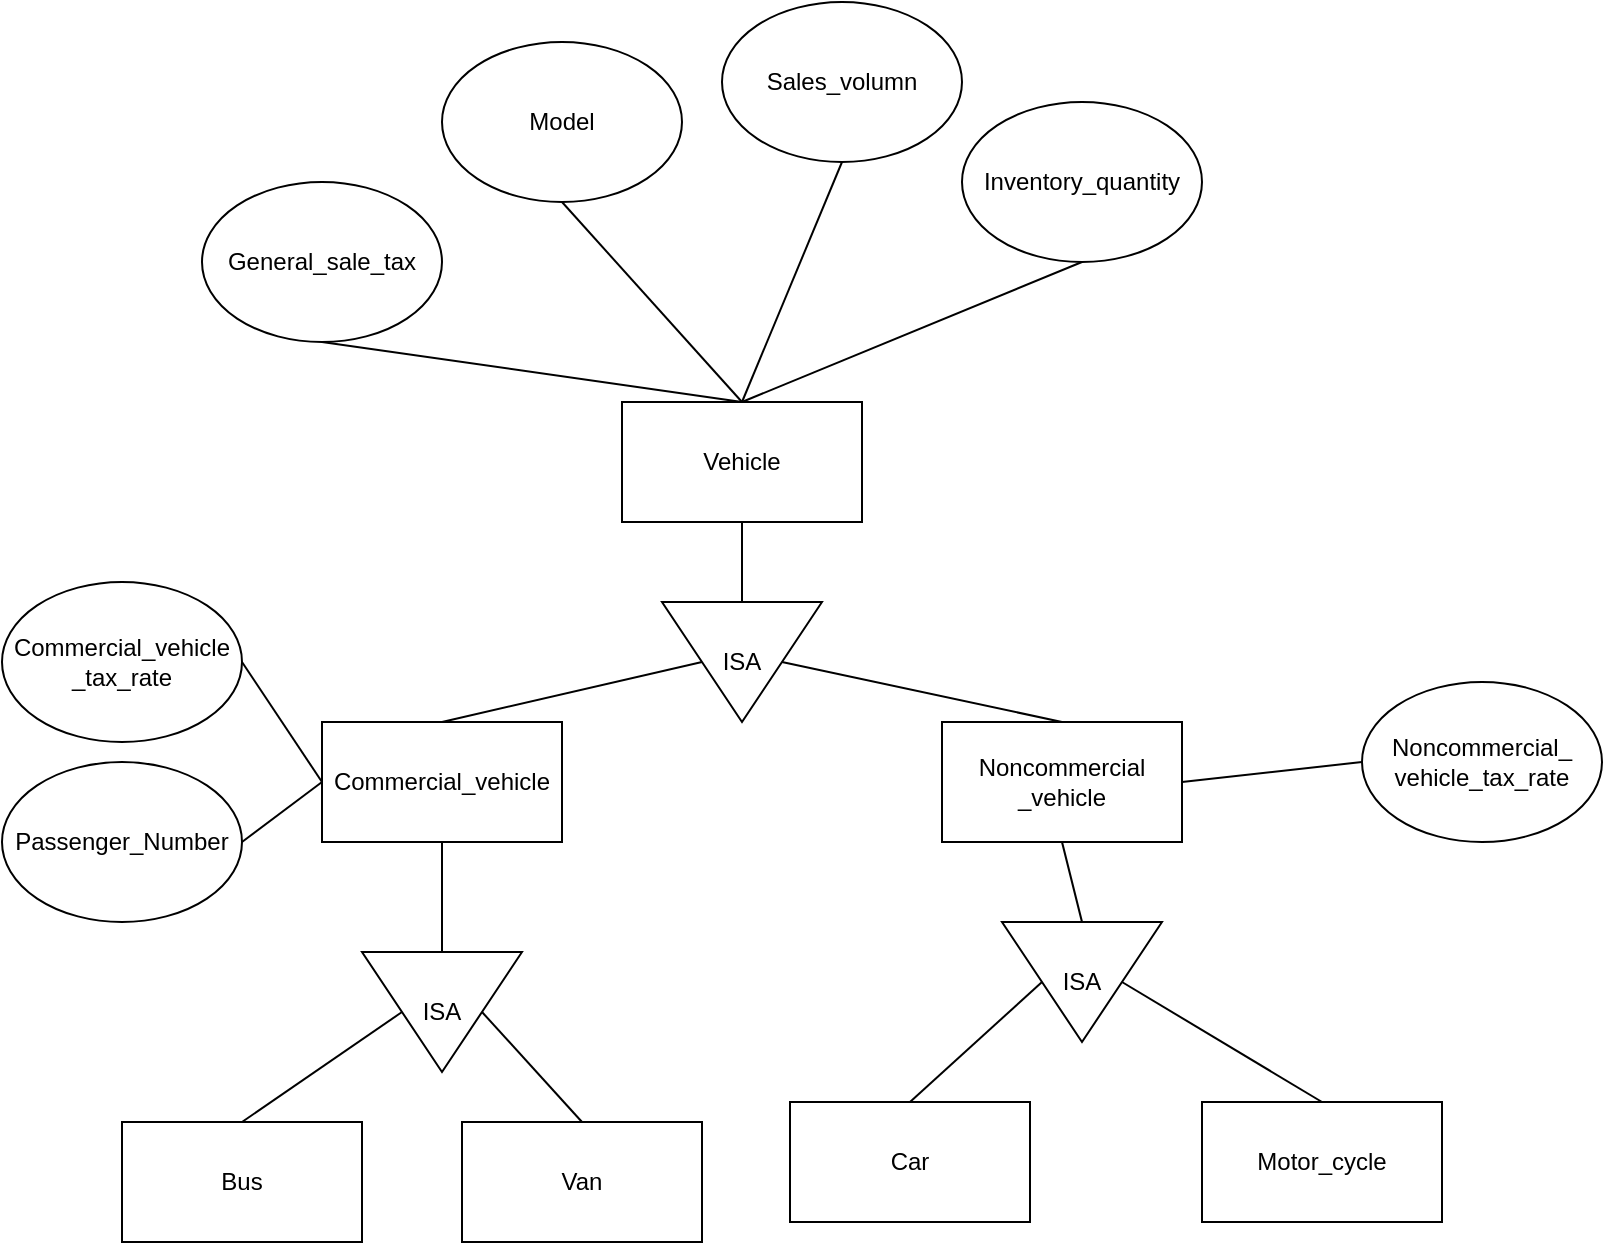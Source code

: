 <mxfile version="14.3.0" type="github">
  <diagram id="mXWm9nvOcwT5oYbwJXI8" name="Page-1">
    <mxGraphModel dx="1422" dy="795" grid="1" gridSize="10" guides="1" tooltips="1" connect="1" arrows="1" fold="1" page="1" pageScale="1" pageWidth="827" pageHeight="1169" math="0" shadow="0">
      <root>
        <mxCell id="0" />
        <mxCell id="1" parent="0" />
        <mxCell id="duq_8fp2p1TcuEz8Rn7w-1" value="Vehicle" style="rounded=0;whiteSpace=wrap;html=1;" parent="1" vertex="1">
          <mxGeometry x="330" y="250" width="120" height="60" as="geometry" />
        </mxCell>
        <mxCell id="duq_8fp2p1TcuEz8Rn7w-2" value="General_sale_tax" style="ellipse;whiteSpace=wrap;html=1;" parent="1" vertex="1">
          <mxGeometry x="120" y="140" width="120" height="80" as="geometry" />
        </mxCell>
        <mxCell id="duq_8fp2p1TcuEz8Rn7w-5" style="edgeStyle=orthogonalEdgeStyle;rounded=0;orthogonalLoop=1;jettySize=auto;html=1;exitX=0.5;exitY=1;exitDx=0;exitDy=0;" parent="1" source="duq_8fp2p1TcuEz8Rn7w-2" target="duq_8fp2p1TcuEz8Rn7w-2" edge="1">
          <mxGeometry relative="1" as="geometry" />
        </mxCell>
        <mxCell id="duq_8fp2p1TcuEz8Rn7w-7" value="" style="endArrow=none;html=1;entryX=0.5;entryY=1;entryDx=0;entryDy=0;exitX=0.5;exitY=0;exitDx=0;exitDy=0;" parent="1" source="duq_8fp2p1TcuEz8Rn7w-1" target="duq_8fp2p1TcuEz8Rn7w-2" edge="1">
          <mxGeometry width="50" height="50" relative="1" as="geometry">
            <mxPoint x="230" y="280" as="sourcePoint" />
            <mxPoint x="280" y="230" as="targetPoint" />
          </mxGeometry>
        </mxCell>
        <mxCell id="duq_8fp2p1TcuEz8Rn7w-8" value="Model" style="ellipse;whiteSpace=wrap;html=1;" parent="1" vertex="1">
          <mxGeometry x="240" y="70" width="120" height="80" as="geometry" />
        </mxCell>
        <mxCell id="duq_8fp2p1TcuEz8Rn7w-9" style="edgeStyle=orthogonalEdgeStyle;rounded=0;orthogonalLoop=1;jettySize=auto;html=1;exitX=0.5;exitY=1;exitDx=0;exitDy=0;" parent="1" source="duq_8fp2p1TcuEz8Rn7w-8" target="duq_8fp2p1TcuEz8Rn7w-8" edge="1">
          <mxGeometry relative="1" as="geometry" />
        </mxCell>
        <mxCell id="duq_8fp2p1TcuEz8Rn7w-10" value="" style="endArrow=none;html=1;entryX=0.5;entryY=1;entryDx=0;entryDy=0;exitX=0.5;exitY=0;exitDx=0;exitDy=0;" parent="1" source="duq_8fp2p1TcuEz8Rn7w-1" target="duq_8fp2p1TcuEz8Rn7w-8" edge="1">
          <mxGeometry width="50" height="50" relative="1" as="geometry">
            <mxPoint x="510" y="230" as="sourcePoint" />
            <mxPoint x="450" y="170" as="targetPoint" />
          </mxGeometry>
        </mxCell>
        <mxCell id="duq_8fp2p1TcuEz8Rn7w-11" value="Sales_volumn" style="ellipse;whiteSpace=wrap;html=1;" parent="1" vertex="1">
          <mxGeometry x="380" y="50" width="120" height="80" as="geometry" />
        </mxCell>
        <mxCell id="duq_8fp2p1TcuEz8Rn7w-12" style="edgeStyle=orthogonalEdgeStyle;rounded=0;orthogonalLoop=1;jettySize=auto;html=1;exitX=0.5;exitY=1;exitDx=0;exitDy=0;" parent="1" source="duq_8fp2p1TcuEz8Rn7w-11" target="duq_8fp2p1TcuEz8Rn7w-11" edge="1">
          <mxGeometry relative="1" as="geometry" />
        </mxCell>
        <mxCell id="duq_8fp2p1TcuEz8Rn7w-13" value="" style="endArrow=none;html=1;entryX=0.5;entryY=1;entryDx=0;entryDy=0;exitX=0.5;exitY=0;exitDx=0;exitDy=0;" parent="1" source="duq_8fp2p1TcuEz8Rn7w-1" target="duq_8fp2p1TcuEz8Rn7w-11" edge="1">
          <mxGeometry width="50" height="50" relative="1" as="geometry">
            <mxPoint x="620" y="230" as="sourcePoint" />
            <mxPoint x="560" y="170" as="targetPoint" />
          </mxGeometry>
        </mxCell>
        <mxCell id="duq_8fp2p1TcuEz8Rn7w-14" value="Inventory_quantity" style="ellipse;whiteSpace=wrap;html=1;" parent="1" vertex="1">
          <mxGeometry x="500" y="100" width="120" height="80" as="geometry" />
        </mxCell>
        <mxCell id="duq_8fp2p1TcuEz8Rn7w-15" style="edgeStyle=orthogonalEdgeStyle;rounded=0;orthogonalLoop=1;jettySize=auto;html=1;exitX=0.5;exitY=1;exitDx=0;exitDy=0;" parent="1" source="duq_8fp2p1TcuEz8Rn7w-14" target="duq_8fp2p1TcuEz8Rn7w-14" edge="1">
          <mxGeometry relative="1" as="geometry" />
        </mxCell>
        <mxCell id="duq_8fp2p1TcuEz8Rn7w-16" value="" style="endArrow=none;html=1;entryX=0.5;entryY=1;entryDx=0;entryDy=0;exitX=0.5;exitY=0;exitDx=0;exitDy=0;" parent="1" source="duq_8fp2p1TcuEz8Rn7w-1" target="duq_8fp2p1TcuEz8Rn7w-14" edge="1">
          <mxGeometry width="50" height="50" relative="1" as="geometry">
            <mxPoint x="490" y="250" as="sourcePoint" />
            <mxPoint x="700" y="190" as="targetPoint" />
          </mxGeometry>
        </mxCell>
        <mxCell id="duq_8fp2p1TcuEz8Rn7w-18" value="ISA" style="triangle;whiteSpace=wrap;html=1;direction=south;" parent="1" vertex="1">
          <mxGeometry x="350" y="350" width="80" height="60" as="geometry" />
        </mxCell>
        <mxCell id="duq_8fp2p1TcuEz8Rn7w-20" value="" style="endArrow=none;html=1;entryX=0.5;entryY=1;entryDx=0;entryDy=0;exitX=0;exitY=0.5;exitDx=0;exitDy=0;" parent="1" source="duq_8fp2p1TcuEz8Rn7w-18" target="duq_8fp2p1TcuEz8Rn7w-1" edge="1">
          <mxGeometry width="50" height="50" relative="1" as="geometry">
            <mxPoint x="580" y="430" as="sourcePoint" />
            <mxPoint x="630" y="380" as="targetPoint" />
          </mxGeometry>
        </mxCell>
        <mxCell id="duq_8fp2p1TcuEz8Rn7w-21" value="Commercial_vehicle" style="rounded=0;whiteSpace=wrap;html=1;" parent="1" vertex="1">
          <mxGeometry x="180" y="410" width="120" height="60" as="geometry" />
        </mxCell>
        <mxCell id="duq_8fp2p1TcuEz8Rn7w-22" value="" style="endArrow=none;html=1;entryX=0.5;entryY=1;entryDx=0;entryDy=0;exitX=0.5;exitY=0;exitDx=0;exitDy=0;" parent="1" source="duq_8fp2p1TcuEz8Rn7w-21" target="duq_8fp2p1TcuEz8Rn7w-18" edge="1">
          <mxGeometry width="50" height="50" relative="1" as="geometry">
            <mxPoint x="220" y="420" as="sourcePoint" />
            <mxPoint x="270" y="370" as="targetPoint" />
          </mxGeometry>
        </mxCell>
        <mxCell id="duq_8fp2p1TcuEz8Rn7w-23" value="Noncommercial&lt;br&gt;_vehicle" style="rounded=0;whiteSpace=wrap;html=1;" parent="1" vertex="1">
          <mxGeometry x="490" y="410" width="120" height="60" as="geometry" />
        </mxCell>
        <mxCell id="duq_8fp2p1TcuEz8Rn7w-24" value="" style="endArrow=none;html=1;exitX=0.5;exitY=0;exitDx=0;exitDy=0;entryX=0.5;entryY=0;entryDx=0;entryDy=0;" parent="1" source="duq_8fp2p1TcuEz8Rn7w-18" target="duq_8fp2p1TcuEz8Rn7w-23" edge="1">
          <mxGeometry width="50" height="50" relative="1" as="geometry">
            <mxPoint x="500" y="400" as="sourcePoint" />
            <mxPoint x="550" y="350" as="targetPoint" />
          </mxGeometry>
        </mxCell>
        <mxCell id="duq_8fp2p1TcuEz8Rn7w-25" value="Commercial_vehicle&lt;br&gt;_tax_rate" style="ellipse;whiteSpace=wrap;html=1;" parent="1" vertex="1">
          <mxGeometry x="20" y="340" width="120" height="80" as="geometry" />
        </mxCell>
        <mxCell id="duq_8fp2p1TcuEz8Rn7w-26" value="" style="endArrow=none;html=1;exitX=1;exitY=0.5;exitDx=0;exitDy=0;entryX=0;entryY=0.5;entryDx=0;entryDy=0;" parent="1" source="duq_8fp2p1TcuEz8Rn7w-25" target="duq_8fp2p1TcuEz8Rn7w-21" edge="1">
          <mxGeometry width="50" height="50" relative="1" as="geometry">
            <mxPoint x="140" y="400" as="sourcePoint" />
            <mxPoint x="190" y="350" as="targetPoint" />
          </mxGeometry>
        </mxCell>
        <mxCell id="duq_8fp2p1TcuEz8Rn7w-27" value="Passenger_Number" style="ellipse;whiteSpace=wrap;html=1;" parent="1" vertex="1">
          <mxGeometry x="20" y="430" width="120" height="80" as="geometry" />
        </mxCell>
        <mxCell id="duq_8fp2p1TcuEz8Rn7w-28" value="" style="endArrow=none;html=1;exitX=1;exitY=0.5;exitDx=0;exitDy=0;entryX=0;entryY=0.5;entryDx=0;entryDy=0;" parent="1" source="duq_8fp2p1TcuEz8Rn7w-27" target="duq_8fp2p1TcuEz8Rn7w-21" edge="1">
          <mxGeometry width="50" height="50" relative="1" as="geometry">
            <mxPoint x="150" y="550" as="sourcePoint" />
            <mxPoint x="200" y="500" as="targetPoint" />
          </mxGeometry>
        </mxCell>
        <mxCell id="duq_8fp2p1TcuEz8Rn7w-29" value="" style="endArrow=none;html=1;exitX=1;exitY=0.5;exitDx=0;exitDy=0;entryX=0;entryY=0.5;entryDx=0;entryDy=0;" parent="1" source="duq_8fp2p1TcuEz8Rn7w-23" target="duq_8fp2p1TcuEz8Rn7w-30" edge="1">
          <mxGeometry width="50" height="50" relative="1" as="geometry">
            <mxPoint x="640" y="405" as="sourcePoint" />
            <mxPoint x="690" y="355" as="targetPoint" />
          </mxGeometry>
        </mxCell>
        <mxCell id="duq_8fp2p1TcuEz8Rn7w-30" value="Noncommercial_&lt;br&gt;vehicle_tax_rate" style="ellipse;whiteSpace=wrap;html=1;" parent="1" vertex="1">
          <mxGeometry x="700" y="390" width="120" height="80" as="geometry" />
        </mxCell>
        <mxCell id="duq_8fp2p1TcuEz8Rn7w-31" value="ISA" style="triangle;whiteSpace=wrap;html=1;direction=south;" parent="1" vertex="1">
          <mxGeometry x="200" y="525" width="80" height="60" as="geometry" />
        </mxCell>
        <mxCell id="duq_8fp2p1TcuEz8Rn7w-32" value="" style="endArrow=none;html=1;entryX=0.5;entryY=1;entryDx=0;entryDy=0;exitX=0;exitY=0.5;exitDx=0;exitDy=0;" parent="1" source="duq_8fp2p1TcuEz8Rn7w-31" target="duq_8fp2p1TcuEz8Rn7w-21" edge="1">
          <mxGeometry width="50" height="50" relative="1" as="geometry">
            <mxPoint x="430" y="570" as="sourcePoint" />
            <mxPoint x="480" y="520" as="targetPoint" />
          </mxGeometry>
        </mxCell>
        <mxCell id="duq_8fp2p1TcuEz8Rn7w-33" value="Bus" style="rounded=0;whiteSpace=wrap;html=1;" parent="1" vertex="1">
          <mxGeometry x="80" y="610" width="120" height="60" as="geometry" />
        </mxCell>
        <mxCell id="duq_8fp2p1TcuEz8Rn7w-34" value="Van" style="rounded=0;whiteSpace=wrap;html=1;" parent="1" vertex="1">
          <mxGeometry x="250" y="610" width="120" height="60" as="geometry" />
        </mxCell>
        <mxCell id="duq_8fp2p1TcuEz8Rn7w-35" value="" style="endArrow=none;html=1;entryX=0.5;entryY=1;entryDx=0;entryDy=0;exitX=0.5;exitY=0;exitDx=0;exitDy=0;" parent="1" source="duq_8fp2p1TcuEz8Rn7w-33" target="duq_8fp2p1TcuEz8Rn7w-31" edge="1">
          <mxGeometry width="50" height="50" relative="1" as="geometry">
            <mxPoint x="50" y="590" as="sourcePoint" />
            <mxPoint x="100" y="540" as="targetPoint" />
          </mxGeometry>
        </mxCell>
        <mxCell id="duq_8fp2p1TcuEz8Rn7w-36" value="" style="endArrow=none;html=1;entryX=0.5;entryY=0;entryDx=0;entryDy=0;exitX=0.5;exitY=0;exitDx=0;exitDy=0;" parent="1" source="duq_8fp2p1TcuEz8Rn7w-34" target="duq_8fp2p1TcuEz8Rn7w-31" edge="1">
          <mxGeometry width="50" height="50" relative="1" as="geometry">
            <mxPoint x="390" y="570" as="sourcePoint" />
            <mxPoint x="440" y="520" as="targetPoint" />
          </mxGeometry>
        </mxCell>
        <mxCell id="duq_8fp2p1TcuEz8Rn7w-37" value="ISA" style="triangle;whiteSpace=wrap;html=1;direction=south;" parent="1" vertex="1">
          <mxGeometry x="520" y="510" width="80" height="60" as="geometry" />
        </mxCell>
        <mxCell id="duq_8fp2p1TcuEz8Rn7w-38" value="" style="endArrow=none;html=1;entryX=0.5;entryY=1;entryDx=0;entryDy=0;exitX=0.5;exitY=0;exitDx=0;exitDy=0;" parent="1" source="duq_8fp2p1TcuEz8Rn7w-41" target="duq_8fp2p1TcuEz8Rn7w-37" edge="1">
          <mxGeometry width="50" height="50" relative="1" as="geometry">
            <mxPoint x="500" y="580" as="sourcePoint" />
            <mxPoint x="510" y="570" as="targetPoint" />
          </mxGeometry>
        </mxCell>
        <mxCell id="duq_8fp2p1TcuEz8Rn7w-39" value="" style="endArrow=none;html=1;entryX=0.5;entryY=0;entryDx=0;entryDy=0;exitX=0.5;exitY=0;exitDx=0;exitDy=0;" parent="1" source="duq_8fp2p1TcuEz8Rn7w-42" target="duq_8fp2p1TcuEz8Rn7w-37" edge="1">
          <mxGeometry width="50" height="50" relative="1" as="geometry">
            <mxPoint x="680" y="620" as="sourcePoint" />
            <mxPoint x="730" y="570" as="targetPoint" />
          </mxGeometry>
        </mxCell>
        <mxCell id="duq_8fp2p1TcuEz8Rn7w-40" value="" style="endArrow=none;html=1;entryX=0.5;entryY=1;entryDx=0;entryDy=0;exitX=0;exitY=0.5;exitDx=0;exitDy=0;" parent="1" source="duq_8fp2p1TcuEz8Rn7w-37" target="duq_8fp2p1TcuEz8Rn7w-23" edge="1">
          <mxGeometry width="50" height="50" relative="1" as="geometry">
            <mxPoint x="690" y="550" as="sourcePoint" />
            <mxPoint x="740" y="500" as="targetPoint" />
          </mxGeometry>
        </mxCell>
        <mxCell id="duq_8fp2p1TcuEz8Rn7w-41" value="Car" style="rounded=0;whiteSpace=wrap;html=1;" parent="1" vertex="1">
          <mxGeometry x="414" y="600" width="120" height="60" as="geometry" />
        </mxCell>
        <mxCell id="duq_8fp2p1TcuEz8Rn7w-42" value="Motor_cycle" style="rounded=0;whiteSpace=wrap;html=1;" parent="1" vertex="1">
          <mxGeometry x="620" y="600" width="120" height="60" as="geometry" />
        </mxCell>
      </root>
    </mxGraphModel>
  </diagram>
</mxfile>
